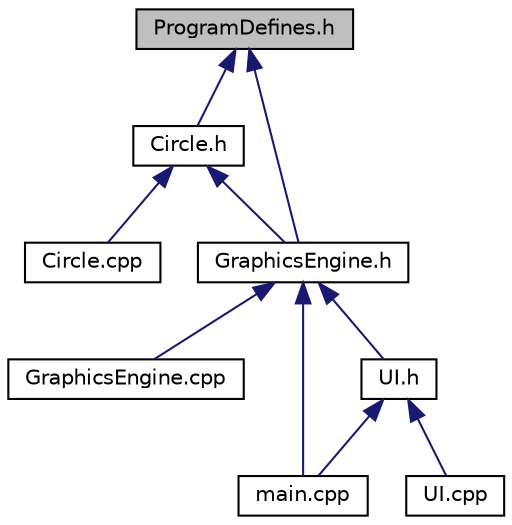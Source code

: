 digraph "ProgramDefines.h"
{
  edge [fontname="Helvetica",fontsize="10",labelfontname="Helvetica",labelfontsize="10"];
  node [fontname="Helvetica",fontsize="10",shape=record];
  Node1 [label="ProgramDefines.h",height=0.2,width=0.4,color="black", fillcolor="grey75", style="filled", fontcolor="black"];
  Node1 -> Node2 [dir="back",color="midnightblue",fontsize="10",style="solid"];
  Node2 [label="Circle.h",height=0.2,width=0.4,color="black", fillcolor="white", style="filled",URL="$_circle_8h_source.html"];
  Node2 -> Node3 [dir="back",color="midnightblue",fontsize="10",style="solid"];
  Node3 [label="Circle.cpp",height=0.2,width=0.4,color="black", fillcolor="white", style="filled",URL="$_circle_8cpp.html",tooltip="Circle object with color, scale factor, random speed. "];
  Node2 -> Node4 [dir="back",color="midnightblue",fontsize="10",style="solid"];
  Node4 [label="GraphicsEngine.h",height=0.2,width=0.4,color="black", fillcolor="white", style="filled",URL="$_graphics_engine_8h.html",tooltip="Header file for GraphicsEngine.cpp. "];
  Node4 -> Node5 [dir="back",color="midnightblue",fontsize="10",style="solid"];
  Node5 [label="GraphicsEngine.cpp",height=0.2,width=0.4,color="black", fillcolor="white", style="filled",URL="$_graphics_engine_8cpp.html",tooltip="Main graphics driver for the program. "];
  Node4 -> Node6 [dir="back",color="midnightblue",fontsize="10",style="solid"];
  Node6 [label="main.cpp",height=0.2,width=0.4,color="black", fillcolor="white", style="filled",URL="$main_8cpp.html",tooltip="Main driver for the program. "];
  Node4 -> Node7 [dir="back",color="midnightblue",fontsize="10",style="solid"];
  Node7 [label="UI.h",height=0.2,width=0.4,color="black", fillcolor="white", style="filled",URL="$_u_i_8h.html",tooltip="Header file for UI.cpp. "];
  Node7 -> Node6 [dir="back",color="midnightblue",fontsize="10",style="solid"];
  Node7 -> Node8 [dir="back",color="midnightblue",fontsize="10",style="solid"];
  Node8 [label="UI.cpp",height=0.2,width=0.4,color="black", fillcolor="white", style="filled",URL="$_u_i_8cpp.html",tooltip="User interface processor for the program. (not much) "];
  Node1 -> Node4 [dir="back",color="midnightblue",fontsize="10",style="solid"];
}
